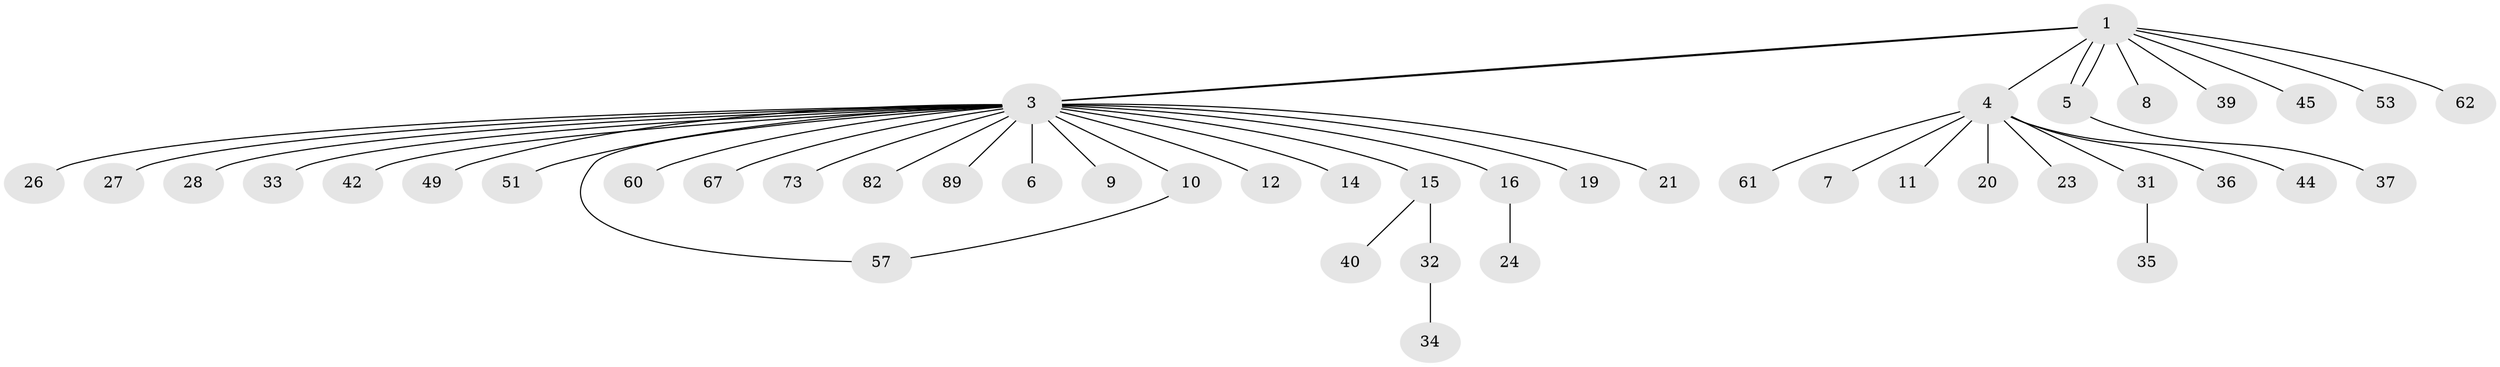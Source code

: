 // original degree distribution, {9: 0.022222222222222223, 3: 0.044444444444444446, 29: 0.011111111111111112, 5: 0.022222222222222223, 1: 0.6666666666666666, 2: 0.16666666666666666, 4: 0.044444444444444446, 13: 0.011111111111111112, 6: 0.011111111111111112}
// Generated by graph-tools (version 1.1) at 2025/14/03/09/25 04:14:20]
// undirected, 45 vertices, 47 edges
graph export_dot {
graph [start="1"]
  node [color=gray90,style=filled];
  1 [super="+2"];
  3 [super="+13"];
  4;
  5 [super="+52+56+18"];
  6;
  7;
  8 [super="+17"];
  9 [super="+64"];
  10 [super="+46+88+43"];
  11;
  12;
  14;
  15 [super="+63+25"];
  16;
  19;
  20;
  21;
  23;
  24;
  26;
  27;
  28;
  31 [super="+47+66"];
  32 [super="+58"];
  33;
  34;
  35;
  36;
  37 [super="+83"];
  39 [super="+59"];
  40 [super="+81"];
  42;
  44 [super="+50"];
  45;
  49;
  51;
  53;
  57 [super="+77+74"];
  60;
  61;
  62;
  67;
  73;
  82;
  89;
  1 -- 3;
  1 -- 3;
  1 -- 4;
  1 -- 5;
  1 -- 5;
  1 -- 8;
  1 -- 45;
  1 -- 62;
  1 -- 53;
  1 -- 39;
  3 -- 6;
  3 -- 9;
  3 -- 10 [weight=2];
  3 -- 12;
  3 -- 15 [weight=3];
  3 -- 16;
  3 -- 19;
  3 -- 21;
  3 -- 26;
  3 -- 27;
  3 -- 28;
  3 -- 33;
  3 -- 42;
  3 -- 49;
  3 -- 51;
  3 -- 57;
  3 -- 60;
  3 -- 67;
  3 -- 73;
  3 -- 82;
  3 -- 89;
  3 -- 14;
  4 -- 7;
  4 -- 11;
  4 -- 20;
  4 -- 23;
  4 -- 31;
  4 -- 36;
  4 -- 44;
  4 -- 61;
  5 -- 37;
  10 -- 57;
  15 -- 32;
  15 -- 40;
  16 -- 24;
  31 -- 35;
  32 -- 34;
}
